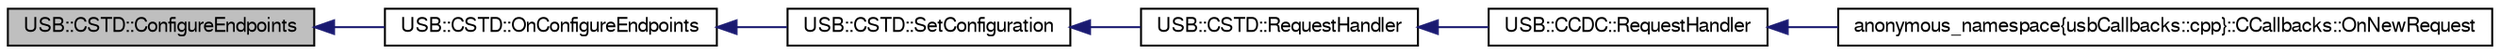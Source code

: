 digraph G
{
  bgcolor="transparent";
  edge [fontname="FreeSans",fontsize=10,labelfontname="FreeSans",labelfontsize=10];
  node [fontname="FreeSans",fontsize=10,shape=record];
  rankdir=LR;
  Node1 [label="USB::CSTD::ConfigureEndpoints",height=0.2,width=0.4,color="black", fillcolor="grey75", style="filled" fontcolor="black"];
  Node1 -> Node2 [dir=back,color="midnightblue",fontsize=10,style="solid",fontname="FreeSans"];
  Node2 [label="USB::CSTD::OnConfigureEndpoints",height=0.2,width=0.4,color="black",URL="$class_u_s_b_1_1_c_s_t_d.html#36f864e42c1441843f5ecdc2b05e2ba3",tooltip="Callback for the SetConfiguration usb request. Configures the device and the endpoints..."];
  Node2 -> Node3 [dir=back,color="midnightblue",fontsize=10,style="solid",fontname="FreeSans"];
  Node3 [label="USB::CSTD::SetConfiguration",height=0.2,width=0.4,color="black",URL="$class_u_s_b_1_1_c_s_t_d.html#863e89fa025dffd2edbab39887228f23",tooltip="Sends a zero-length packet and starts the configuration procedure."];
  Node3 -> Node4 [dir=back,color="midnightblue",fontsize=10,style="solid",fontname="FreeSans"];
  Node4 [label="USB::CSTD::RequestHandler",height=0.2,width=0.4,color="black",URL="$class_u_s_b_1_1_c_s_t_d.html#e38a077457b22283969b6f5a270e9c2d",tooltip="Handles standard SETUP requests."];
  Node4 -> Node5 [dir=back,color="midnightblue",fontsize=10,style="solid",fontname="FreeSans"];
  Node5 [label="USB::CCDC::RequestHandler",height=0.2,width=0.4,color="black",URL="$class_u_s_b_1_1_c_c_d_c.html#825e8609b22bf0012d10a81248ff1bc5",tooltip="SETUP request handler for an Abstract Control Model device."];
  Node5 -> Node6 [dir=back,color="midnightblue",fontsize=10,style="solid",fontname="FreeSans"];
  Node6 [label="anonymous_namespace\{usbCallbacks::cpp\}::CCallbacks::OnNewRequest",height=0.2,width=0.4,color="black",URL="$classanonymous__namespace_02usb_callbacks_8cpp_03_1_1_c_callbacks.html#7dddf154c6c46790c76ece15a6338c81",tooltip="New Request callback function."];
}
